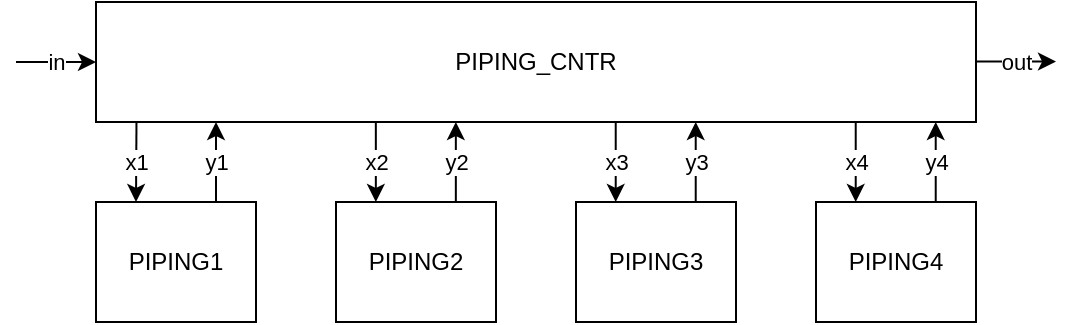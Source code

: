 <mxfile version="24.4.0" type="device">
  <diagram name="페이지-1" id="RfYx_nZ79lV7ZhSDQlSA">
    <mxGraphModel dx="574" dy="334" grid="1" gridSize="10" guides="1" tooltips="1" connect="1" arrows="1" fold="1" page="1" pageScale="1" pageWidth="1169" pageHeight="827" math="0" shadow="0">
      <root>
        <mxCell id="0" />
        <mxCell id="1" parent="0" />
        <mxCell id="B15K5G0ttIYvfT7s34gw-1" value="PIPING_CNTR" style="rounded=0;whiteSpace=wrap;html=1;" vertex="1" parent="1">
          <mxGeometry x="280" y="170" width="440" height="60" as="geometry" />
        </mxCell>
        <mxCell id="B15K5G0ttIYvfT7s34gw-2" value="PIPING1" style="rounded=0;whiteSpace=wrap;html=1;" vertex="1" parent="1">
          <mxGeometry x="280" y="270" width="80" height="60" as="geometry" />
        </mxCell>
        <mxCell id="B15K5G0ttIYvfT7s34gw-3" value="PIPING2" style="rounded=0;whiteSpace=wrap;html=1;" vertex="1" parent="1">
          <mxGeometry x="400" y="270" width="80" height="60" as="geometry" />
        </mxCell>
        <mxCell id="B15K5G0ttIYvfT7s34gw-4" value="PIPING3" style="rounded=0;whiteSpace=wrap;html=1;" vertex="1" parent="1">
          <mxGeometry x="520" y="270" width="80" height="60" as="geometry" />
        </mxCell>
        <mxCell id="B15K5G0ttIYvfT7s34gw-5" value="PIPING4" style="rounded=0;whiteSpace=wrap;html=1;" vertex="1" parent="1">
          <mxGeometry x="640" y="270" width="80" height="60" as="geometry" />
        </mxCell>
        <mxCell id="B15K5G0ttIYvfT7s34gw-7" value="x1" style="rounded=0;orthogonalLoop=1;jettySize=auto;html=1;exitX=0.25;exitY=0;exitDx=0;exitDy=0;entryX=0.046;entryY=1.005;entryDx=0;entryDy=0;entryPerimeter=0;startArrow=classic;startFill=1;endArrow=none;endFill=0;" edge="1" parent="1" source="B15K5G0ttIYvfT7s34gw-2" target="B15K5G0ttIYvfT7s34gw-1">
          <mxGeometry relative="1" as="geometry">
            <mxPoint x="300" y="240" as="targetPoint" />
          </mxGeometry>
        </mxCell>
        <mxCell id="B15K5G0ttIYvfT7s34gw-8" value="y1" style="rounded=0;orthogonalLoop=1;jettySize=auto;html=1;exitX=0.75;exitY=0;exitDx=0;exitDy=0;startArrow=none;startFill=0;endArrow=classic;endFill=1;strokeColor=default;" edge="1" parent="1" source="B15K5G0ttIYvfT7s34gw-2">
          <mxGeometry relative="1" as="geometry">
            <mxPoint x="340" y="230" as="targetPoint" />
          </mxGeometry>
        </mxCell>
        <mxCell id="B15K5G0ttIYvfT7s34gw-13" value="y2" style="rounded=0;orthogonalLoop=1;jettySize=auto;html=1;exitX=0.75;exitY=0;exitDx=0;exitDy=0;startArrow=none;startFill=0;endArrow=classic;endFill=1;strokeColor=default;" edge="1" parent="1">
          <mxGeometry relative="1" as="geometry">
            <mxPoint x="459.92" y="270" as="sourcePoint" />
            <mxPoint x="459.92" y="230" as="targetPoint" />
          </mxGeometry>
        </mxCell>
        <mxCell id="B15K5G0ttIYvfT7s34gw-14" value="x2" style="rounded=0;orthogonalLoop=1;jettySize=auto;html=1;exitX=0.25;exitY=0;exitDx=0;exitDy=0;entryX=0.033;entryY=1.008;entryDx=0;entryDy=0;entryPerimeter=0;startArrow=classic;startFill=1;endArrow=none;endFill=0;" edge="1" parent="1">
          <mxGeometry relative="1" as="geometry">
            <mxPoint x="419.92" y="270" as="sourcePoint" />
            <mxPoint x="419.92" y="230" as="targetPoint" />
          </mxGeometry>
        </mxCell>
        <mxCell id="B15K5G0ttIYvfT7s34gw-15" value="y3" style="rounded=0;orthogonalLoop=1;jettySize=auto;html=1;exitX=0.75;exitY=0;exitDx=0;exitDy=0;startArrow=none;startFill=0;endArrow=classic;endFill=1;strokeColor=default;" edge="1" parent="1">
          <mxGeometry relative="1" as="geometry">
            <mxPoint x="579.86" y="270" as="sourcePoint" />
            <mxPoint x="579.86" y="230" as="targetPoint" />
          </mxGeometry>
        </mxCell>
        <mxCell id="B15K5G0ttIYvfT7s34gw-16" value="x3" style="rounded=0;orthogonalLoop=1;jettySize=auto;html=1;exitX=0.25;exitY=0;exitDx=0;exitDy=0;entryX=0.033;entryY=1.008;entryDx=0;entryDy=0;entryPerimeter=0;startArrow=classic;startFill=1;endArrow=none;endFill=0;" edge="1" parent="1">
          <mxGeometry relative="1" as="geometry">
            <mxPoint x="539.86" y="270" as="sourcePoint" />
            <mxPoint x="539.86" y="230" as="targetPoint" />
          </mxGeometry>
        </mxCell>
        <mxCell id="B15K5G0ttIYvfT7s34gw-17" value="y4" style="rounded=0;orthogonalLoop=1;jettySize=auto;html=1;exitX=0.75;exitY=0;exitDx=0;exitDy=0;startArrow=none;startFill=0;endArrow=classic;endFill=1;strokeColor=default;" edge="1" parent="1">
          <mxGeometry relative="1" as="geometry">
            <mxPoint x="699.86" y="270" as="sourcePoint" />
            <mxPoint x="699.86" y="230" as="targetPoint" />
          </mxGeometry>
        </mxCell>
        <mxCell id="B15K5G0ttIYvfT7s34gw-18" value="x4" style="rounded=0;orthogonalLoop=1;jettySize=auto;html=1;exitX=0.25;exitY=0;exitDx=0;exitDy=0;entryX=0.033;entryY=1.008;entryDx=0;entryDy=0;entryPerimeter=0;startArrow=classic;startFill=1;endArrow=none;endFill=0;" edge="1" parent="1">
          <mxGeometry relative="1" as="geometry">
            <mxPoint x="659.86" y="270" as="sourcePoint" />
            <mxPoint x="659.86" y="230" as="targetPoint" />
          </mxGeometry>
        </mxCell>
        <mxCell id="B15K5G0ttIYvfT7s34gw-20" value="in" style="rounded=0;orthogonalLoop=1;jettySize=auto;html=1;exitX=0;exitY=0.5;exitDx=0;exitDy=0;startArrow=classic;startFill=1;endArrow=none;endFill=0;" edge="1" parent="1" source="B15K5G0ttIYvfT7s34gw-1">
          <mxGeometry relative="1" as="geometry">
            <mxPoint x="260" y="220" as="sourcePoint" />
            <mxPoint x="240" y="200" as="targetPoint" />
          </mxGeometry>
        </mxCell>
        <mxCell id="B15K5G0ttIYvfT7s34gw-21" value="out" style="rounded=0;orthogonalLoop=1;jettySize=auto;html=1;exitX=0;exitY=0.5;exitDx=0;exitDy=0;startArrow=classic;startFill=1;endArrow=none;endFill=0;" edge="1" parent="1">
          <mxGeometry relative="1" as="geometry">
            <mxPoint x="760" y="199.8" as="sourcePoint" />
            <mxPoint x="720" y="199.8" as="targetPoint" />
          </mxGeometry>
        </mxCell>
      </root>
    </mxGraphModel>
  </diagram>
</mxfile>
